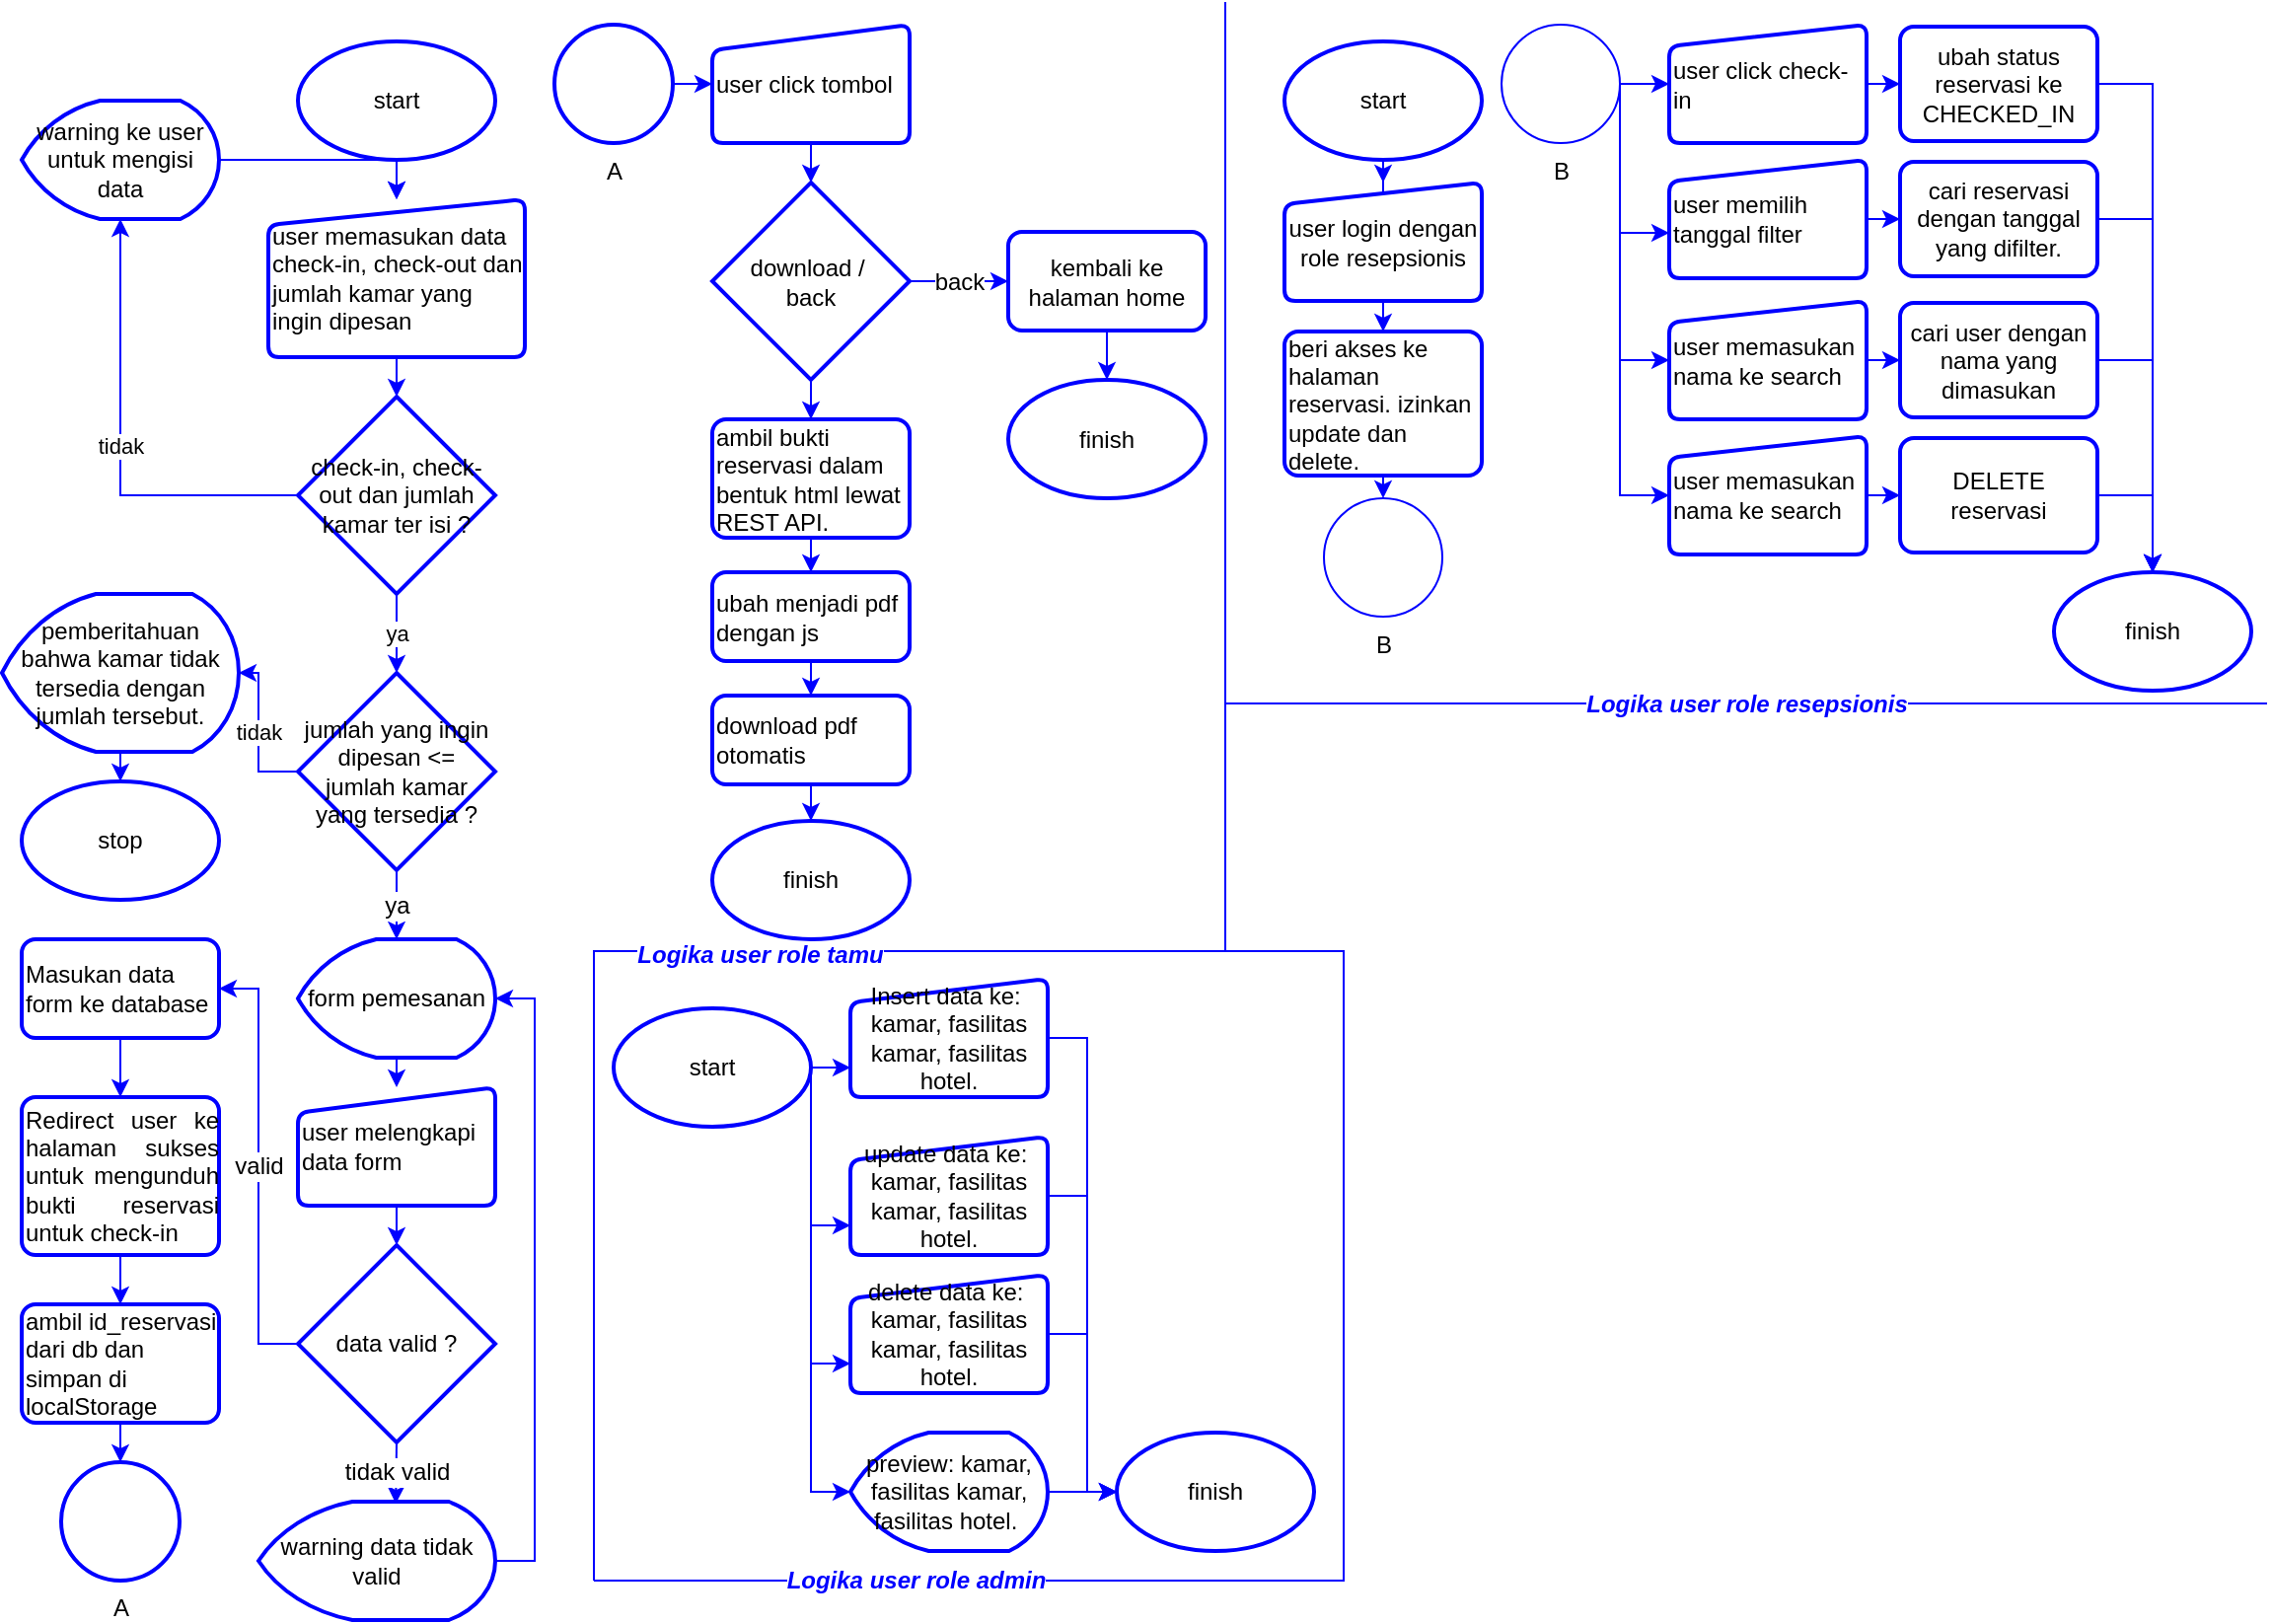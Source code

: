 <mxfile version="18.0.1" type="device"><diagram id="C5RBs43oDa-KdzZeNtuy" name="Page-1"><mxGraphModel dx="868" dy="566" grid="1" gridSize="10" guides="1" tooltips="1" connect="1" arrows="1" fold="1" page="1" pageScale="1" pageWidth="1169" pageHeight="827" math="0" shadow="0"><root><mxCell id="WIyWlLk6GJQsqaUBKTNV-0"/><mxCell id="WIyWlLk6GJQsqaUBKTNV-1" parent="WIyWlLk6GJQsqaUBKTNV-0"/><mxCell id="kZtD2EQKb5P0s9p4ibWh-6" value="tidak" style="edgeStyle=orthogonalEdgeStyle;rounded=0;orthogonalLoop=1;jettySize=auto;html=1;exitX=0;exitY=0.5;exitDx=0;exitDy=0;exitPerimeter=0;entryX=0.5;entryY=1;entryDx=0;entryDy=0;strokeColor=#0000FF;entryPerimeter=0;" parent="WIyWlLk6GJQsqaUBKTNV-1" source="kZtD2EQKb5P0s9p4ibWh-2" target="kZtD2EQKb5P0s9p4ibWh-38" edge="1"><mxGeometry relative="1" as="geometry"><mxPoint x="140" y="250" as="targetPoint"/></mxGeometry></mxCell><mxCell id="kZtD2EQKb5P0s9p4ibWh-12" value="ya" style="edgeStyle=orthogonalEdgeStyle;rounded=0;orthogonalLoop=1;jettySize=auto;html=1;exitX=0.5;exitY=1;exitDx=0;exitDy=0;exitPerimeter=0;entryX=0.5;entryY=0;entryDx=0;entryDy=0;entryPerimeter=0;strokeColor=#0000FF;" parent="WIyWlLk6GJQsqaUBKTNV-1" source="kZtD2EQKb5P0s9p4ibWh-2" target="kZtD2EQKb5P0s9p4ibWh-15" edge="1"><mxGeometry relative="1" as="geometry"><mxPoint x="220" y="329" as="targetPoint"/></mxGeometry></mxCell><mxCell id="kZtD2EQKb5P0s9p4ibWh-2" value="check-in, check-out dan jumlah kamar ter isi ?" style="strokeWidth=2;html=1;shape=mxgraph.flowchart.decision;whiteSpace=wrap;strokeColor=#0000FF;" parent="WIyWlLk6GJQsqaUBKTNV-1" vertex="1"><mxGeometry x="170" y="200" width="100" height="100" as="geometry"/></mxCell><mxCell id="kZtD2EQKb5P0s9p4ibWh-10" style="edgeStyle=orthogonalEdgeStyle;rounded=0;orthogonalLoop=1;jettySize=auto;html=1;exitX=1;exitY=0.5;exitDx=0;exitDy=0;strokeColor=#0000FF;entryX=0.5;entryY=0;entryDx=0;entryDy=0;exitPerimeter=0;" parent="WIyWlLk6GJQsqaUBKTNV-1" source="kZtD2EQKb5P0s9p4ibWh-38" target="kZtD2EQKb5P0s9p4ibWh-32" edge="1"><mxGeometry relative="1" as="geometry"><mxPoint x="140" y="130" as="targetPoint"/><mxPoint x="90" y="215" as="sourcePoint"/></mxGeometry></mxCell><mxCell id="kZtD2EQKb5P0s9p4ibWh-13" style="edgeStyle=orthogonalEdgeStyle;rounded=0;orthogonalLoop=1;jettySize=auto;html=1;exitX=0.5;exitY=1;exitDx=0;exitDy=0;strokeColor=#0000FF;" parent="WIyWlLk6GJQsqaUBKTNV-1" edge="1"><mxGeometry relative="1" as="geometry"><mxPoint x="220" y="400" as="sourcePoint"/><mxPoint x="220" y="400" as="targetPoint"/></mxGeometry></mxCell><mxCell id="kZtD2EQKb5P0s9p4ibWh-19" value="tidak" style="edgeStyle=orthogonalEdgeStyle;rounded=0;orthogonalLoop=1;jettySize=auto;html=1;exitX=0;exitY=0.5;exitDx=0;exitDy=0;exitPerimeter=0;entryX=1;entryY=0.5;entryDx=0;entryDy=0;strokeColor=#0000FF;entryPerimeter=0;" parent="WIyWlLk6GJQsqaUBKTNV-1" source="kZtD2EQKb5P0s9p4ibWh-15" target="kZtD2EQKb5P0s9p4ibWh-34" edge="1"><mxGeometry relative="1" as="geometry"><mxPoint x="140" y="390" as="targetPoint"/></mxGeometry></mxCell><mxCell id="kZtD2EQKb5P0s9p4ibWh-27" value="ya" style="edgeStyle=orthogonalEdgeStyle;rounded=0;orthogonalLoop=1;jettySize=auto;html=1;exitX=0.5;exitY=1;exitDx=0;exitDy=0;exitPerimeter=0;entryX=0.5;entryY=0;entryDx=0;entryDy=0;fontFamily=Helvetica;fontSize=12;fontColor=default;strokeColor=#0000FF;entryPerimeter=0;" parent="WIyWlLk6GJQsqaUBKTNV-1" source="kZtD2EQKb5P0s9p4ibWh-15" target="kZtD2EQKb5P0s9p4ibWh-37" edge="1"><mxGeometry relative="1" as="geometry"><mxPoint x="220" y="470" as="targetPoint"/></mxGeometry></mxCell><mxCell id="kZtD2EQKb5P0s9p4ibWh-15" value="jumlah yang ingin dipesan &amp;lt;= jumlah kamar yang tersedia ?" style="strokeWidth=2;html=1;shape=mxgraph.flowchart.decision;whiteSpace=wrap;strokeColor=#0000FF;" parent="WIyWlLk6GJQsqaUBKTNV-1" vertex="1"><mxGeometry x="170" y="340" width="100" height="100" as="geometry"/></mxCell><mxCell id="kZtD2EQKb5P0s9p4ibWh-23" style="edgeStyle=orthogonalEdgeStyle;rounded=0;orthogonalLoop=1;jettySize=auto;html=1;exitX=0.5;exitY=1;exitDx=0;exitDy=0;entryX=0.5;entryY=0;entryDx=0;entryDy=0;entryPerimeter=0;fontFamily=Helvetica;fontSize=12;fontColor=default;strokeColor=#0000FF;exitPerimeter=0;" parent="WIyWlLk6GJQsqaUBKTNV-1" source="kZtD2EQKb5P0s9p4ibWh-34" target="kZtD2EQKb5P0s9p4ibWh-20" edge="1"><mxGeometry relative="1" as="geometry"><mxPoint x="90" y="360" as="sourcePoint"/></mxGeometry></mxCell><mxCell id="kZtD2EQKb5P0s9p4ibWh-20" value="stop" style="strokeWidth=2;html=1;shape=mxgraph.flowchart.start_1;whiteSpace=wrap;strokeColor=#0000FF;" parent="WIyWlLk6GJQsqaUBKTNV-1" vertex="1"><mxGeometry x="30" y="395" width="100" height="60" as="geometry"/></mxCell><mxCell id="kZtD2EQKb5P0s9p4ibWh-29" style="edgeStyle=orthogonalEdgeStyle;rounded=0;orthogonalLoop=1;jettySize=auto;html=1;exitX=0.5;exitY=1;exitDx=0;exitDy=0;entryX=0.5;entryY=0;entryDx=0;entryDy=0;fontFamily=Helvetica;fontSize=12;fontColor=default;strokeColor=#0000FF;exitPerimeter=0;" parent="WIyWlLk6GJQsqaUBKTNV-1" source="kZtD2EQKb5P0s9p4ibWh-37" target="kZtD2EQKb5P0s9p4ibWh-30" edge="1"><mxGeometry relative="1" as="geometry"><mxPoint x="220" y="520" as="sourcePoint"/><mxPoint x="220" y="550" as="targetPoint"/></mxGeometry></mxCell><mxCell id="kZtD2EQKb5P0s9p4ibWh-42" style="edgeStyle=orthogonalEdgeStyle;rounded=0;orthogonalLoop=1;jettySize=auto;html=1;exitX=0.5;exitY=1;exitDx=0;exitDy=0;entryX=0.5;entryY=0;entryDx=0;entryDy=0;entryPerimeter=0;fontFamily=Helvetica;fontSize=12;fontColor=default;strokeColor=#0000FF;" parent="WIyWlLk6GJQsqaUBKTNV-1" source="kZtD2EQKb5P0s9p4ibWh-30" target="kZtD2EQKb5P0s9p4ibWh-41" edge="1"><mxGeometry relative="1" as="geometry"/></mxCell><mxCell id="kZtD2EQKb5P0s9p4ibWh-30" value="&lt;span style=&quot;&quot;&gt;user melengkapi data form&lt;/span&gt;" style="html=1;strokeWidth=2;shape=manualInput;whiteSpace=wrap;rounded=1;size=13;arcSize=11;fontFamily=Helvetica;fontSize=12;fontColor=default;fillColor=default;align=left;strokeColor=#0000FF;" parent="WIyWlLk6GJQsqaUBKTNV-1" vertex="1"><mxGeometry x="170" y="550" width="100" height="60" as="geometry"/></mxCell><mxCell id="kZtD2EQKb5P0s9p4ibWh-36" style="edgeStyle=orthogonalEdgeStyle;rounded=0;orthogonalLoop=1;jettySize=auto;html=1;exitX=0.5;exitY=1;exitDx=0;exitDy=0;entryX=0.5;entryY=0;entryDx=0;entryDy=0;entryPerimeter=0;fontFamily=Helvetica;fontSize=12;fontColor=default;strokeColor=#0000FF;" parent="WIyWlLk6GJQsqaUBKTNV-1" source="kZtD2EQKb5P0s9p4ibWh-32" target="kZtD2EQKb5P0s9p4ibWh-2" edge="1"><mxGeometry relative="1" as="geometry"/></mxCell><mxCell id="kZtD2EQKb5P0s9p4ibWh-32" value="&lt;span style=&quot;background-color: initial;&quot;&gt;user memasukan data check-&lt;/span&gt;&lt;span style=&quot;background-color: initial;&quot;&gt;in,&amp;nbsp;&lt;/span&gt;&lt;span style=&quot;background-color: initial;&quot;&gt;check-out dan jumlah kamar&amp;nbsp;&lt;/span&gt;&lt;span style=&quot;background-color: initial;&quot;&gt;yang ingin dipesan&lt;/span&gt;" style="html=1;strokeWidth=2;shape=manualInput;whiteSpace=wrap;rounded=1;size=13;arcSize=11;fontFamily=Helvetica;fontSize=12;fontColor=default;fillColor=default;align=left;strokeColor=#0000FF;" parent="WIyWlLk6GJQsqaUBKTNV-1" vertex="1"><mxGeometry x="155" y="100" width="130" height="80" as="geometry"/></mxCell><mxCell id="kZtD2EQKb5P0s9p4ibWh-33" style="edgeStyle=orthogonalEdgeStyle;rounded=0;orthogonalLoop=1;jettySize=auto;html=1;exitX=0.5;exitY=1;exitDx=0;exitDy=0;exitPerimeter=0;entryX=0.5;entryY=0;entryDx=0;entryDy=0;fontFamily=Helvetica;fontSize=12;fontColor=default;strokeColor=#0000FF;" parent="WIyWlLk6GJQsqaUBKTNV-1" source="kZtD2EQKb5P0s9p4ibWh-0" target="kZtD2EQKb5P0s9p4ibWh-32" edge="1"><mxGeometry relative="1" as="geometry"/></mxCell><mxCell id="kZtD2EQKb5P0s9p4ibWh-0" value="start" style="strokeWidth=2;html=1;shape=mxgraph.flowchart.start_1;whiteSpace=wrap;strokeColor=#0000FF;" parent="WIyWlLk6GJQsqaUBKTNV-1" vertex="1"><mxGeometry x="170" y="20" width="100" height="60" as="geometry"/></mxCell><mxCell id="kZtD2EQKb5P0s9p4ibWh-34" value="&lt;span style=&quot;&quot;&gt;pemberitahuan bahwa kamar tidak tersedia dengan jumlah tersebut.&lt;/span&gt;" style="strokeWidth=2;html=1;shape=mxgraph.flowchart.display;whiteSpace=wrap;fontFamily=Helvetica;fontSize=12;fontColor=default;fillColor=default;align=center;strokeColor=#0000FF;" parent="WIyWlLk6GJQsqaUBKTNV-1" vertex="1"><mxGeometry x="20" y="300" width="120" height="80" as="geometry"/></mxCell><mxCell id="kZtD2EQKb5P0s9p4ibWh-37" value="&lt;span style=&quot;text-align: left;&quot;&gt;form pemesanan&lt;/span&gt;" style="strokeWidth=2;html=1;shape=mxgraph.flowchart.display;whiteSpace=wrap;fontFamily=Helvetica;fontSize=12;fontColor=default;fillColor=default;strokeColor=#0000FF;" parent="WIyWlLk6GJQsqaUBKTNV-1" vertex="1"><mxGeometry x="170" y="475" width="100" height="60" as="geometry"/></mxCell><mxCell id="kZtD2EQKb5P0s9p4ibWh-38" value="&lt;span style=&quot;&quot;&gt;warning ke user untuk mengisi data&lt;/span&gt;" style="strokeWidth=2;html=1;shape=mxgraph.flowchart.display;whiteSpace=wrap;fontFamily=Helvetica;fontSize=12;fontColor=default;fillColor=default;strokeColor=#0000FF;" parent="WIyWlLk6GJQsqaUBKTNV-1" vertex="1"><mxGeometry x="30" y="50" width="100" height="60" as="geometry"/></mxCell><mxCell id="kZtD2EQKb5P0s9p4ibWh-44" style="edgeStyle=orthogonalEdgeStyle;rounded=0;orthogonalLoop=1;jettySize=auto;html=1;exitX=0.5;exitY=1;exitDx=0;exitDy=0;entryX=0.5;entryY=0;entryDx=0;entryDy=0;fontFamily=Helvetica;fontSize=12;fontColor=default;strokeColor=#0000FF;" parent="WIyWlLk6GJQsqaUBKTNV-1" source="kZtD2EQKb5P0s9p4ibWh-39" target="kZtD2EQKb5P0s9p4ibWh-40" edge="1"><mxGeometry relative="1" as="geometry"/></mxCell><mxCell id="kZtD2EQKb5P0s9p4ibWh-39" value="Masukan data form ke database" style="rounded=1;whiteSpace=wrap;html=1;absoluteArcSize=1;arcSize=14;strokeWidth=2;fontFamily=Helvetica;fontSize=12;fontColor=default;fillColor=default;strokeColor=#0000FF;align=left;" parent="WIyWlLk6GJQsqaUBKTNV-1" vertex="1"><mxGeometry x="30" y="475" width="100" height="50" as="geometry"/></mxCell><mxCell id="kZtD2EQKb5P0s9p4ibWh-68" style="edgeStyle=orthogonalEdgeStyle;rounded=0;orthogonalLoop=1;jettySize=auto;html=1;exitX=0.5;exitY=1;exitDx=0;exitDy=0;fontFamily=Helvetica;fontSize=12;fontColor=default;strokeColor=#0000FF;" parent="WIyWlLk6GJQsqaUBKTNV-1" source="kZtD2EQKb5P0s9p4ibWh-40" target="kZtD2EQKb5P0s9p4ibWh-67" edge="1"><mxGeometry relative="1" as="geometry"/></mxCell><mxCell id="kZtD2EQKb5P0s9p4ibWh-40" value="&lt;div style=&quot;text-align: justify;&quot;&gt;&lt;span style=&quot;background-color: initial;&quot;&gt;Redirect user ke halaman sukses untuk mengunduh bukti reservasi untuk check-in&lt;/span&gt;&lt;/div&gt;" style="rounded=1;whiteSpace=wrap;html=1;absoluteArcSize=1;arcSize=14;strokeWidth=2;fontFamily=Helvetica;fontSize=12;fontColor=default;fillColor=default;strokeColor=#0000FF;align=left;" parent="WIyWlLk6GJQsqaUBKTNV-1" vertex="1"><mxGeometry x="30" y="555" width="100" height="80" as="geometry"/></mxCell><mxCell id="kZtD2EQKb5P0s9p4ibWh-43" value="valid" style="edgeStyle=orthogonalEdgeStyle;rounded=0;orthogonalLoop=1;jettySize=auto;html=1;exitX=0;exitY=0.5;exitDx=0;exitDy=0;exitPerimeter=0;entryX=1;entryY=0.5;entryDx=0;entryDy=0;fontFamily=Helvetica;fontSize=12;fontColor=default;strokeColor=#0000FF;" parent="WIyWlLk6GJQsqaUBKTNV-1" source="kZtD2EQKb5P0s9p4ibWh-41" target="kZtD2EQKb5P0s9p4ibWh-39" edge="1"><mxGeometry relative="1" as="geometry"/></mxCell><mxCell id="kZtD2EQKb5P0s9p4ibWh-48" value="tidak valid" style="edgeStyle=orthogonalEdgeStyle;rounded=0;orthogonalLoop=1;jettySize=auto;html=1;exitX=0.5;exitY=1;exitDx=0;exitDy=0;exitPerimeter=0;fontFamily=Helvetica;fontSize=12;fontColor=default;strokeColor=#0000FF;entryX=0.58;entryY=0.017;entryDx=0;entryDy=0;entryPerimeter=0;" parent="WIyWlLk6GJQsqaUBKTNV-1" source="kZtD2EQKb5P0s9p4ibWh-41" target="kZtD2EQKb5P0s9p4ibWh-47" edge="1"><mxGeometry relative="1" as="geometry"><mxPoint x="220" y="750" as="targetPoint"/></mxGeometry></mxCell><mxCell id="kZtD2EQKb5P0s9p4ibWh-41" value="data valid ?" style="strokeWidth=2;html=1;shape=mxgraph.flowchart.decision;whiteSpace=wrap;rounded=1;fontFamily=Helvetica;fontSize=12;fontColor=default;fillColor=default;strokeColor=#0000FF;" parent="WIyWlLk6GJQsqaUBKTNV-1" vertex="1"><mxGeometry x="170" y="630" width="100" height="100" as="geometry"/></mxCell><mxCell id="kZtD2EQKb5P0s9p4ibWh-45" value="A" style="verticalLabelPosition=bottom;verticalAlign=top;html=1;shape=mxgraph.flowchart.on-page_reference;rounded=1;fontFamily=Helvetica;fontSize=12;fontColor=default;strokeColor=#0000FF;strokeWidth=2;fillColor=default;" parent="WIyWlLk6GJQsqaUBKTNV-1" vertex="1"><mxGeometry x="50" y="740" width="60" height="60" as="geometry"/></mxCell><mxCell id="kZtD2EQKb5P0s9p4ibWh-50" style="edgeStyle=orthogonalEdgeStyle;rounded=0;orthogonalLoop=1;jettySize=auto;html=1;exitX=1;exitY=0.5;exitDx=0;exitDy=0;exitPerimeter=0;entryX=1;entryY=0.5;entryDx=0;entryDy=0;entryPerimeter=0;fontFamily=Helvetica;fontSize=12;fontColor=default;strokeColor=#0000FF;" parent="WIyWlLk6GJQsqaUBKTNV-1" source="kZtD2EQKb5P0s9p4ibWh-47" target="kZtD2EQKb5P0s9p4ibWh-37" edge="1"><mxGeometry relative="1" as="geometry"><mxPoint x="270" y="780" as="sourcePoint"/></mxGeometry></mxCell><mxCell id="kZtD2EQKb5P0s9p4ibWh-47" value="warning data tidak valid" style="strokeWidth=2;html=1;shape=mxgraph.flowchart.display;whiteSpace=wrap;rounded=1;fontFamily=Helvetica;fontSize=12;fontColor=default;fillColor=default;strokeColor=#0000FF;" parent="WIyWlLk6GJQsqaUBKTNV-1" vertex="1"><mxGeometry x="150" y="760" width="120" height="60" as="geometry"/></mxCell><mxCell id="kZtD2EQKb5P0s9p4ibWh-58" style="edgeStyle=orthogonalEdgeStyle;rounded=0;orthogonalLoop=1;jettySize=auto;html=1;exitX=1;exitY=0.5;exitDx=0;exitDy=0;exitPerimeter=0;entryX=0;entryY=0.5;entryDx=0;entryDy=0;fontFamily=Helvetica;fontSize=12;fontColor=default;strokeColor=#0000FF;" parent="WIyWlLk6GJQsqaUBKTNV-1" source="kZtD2EQKb5P0s9p4ibWh-52" target="kZtD2EQKb5P0s9p4ibWh-55" edge="1"><mxGeometry relative="1" as="geometry"/></mxCell><mxCell id="kZtD2EQKb5P0s9p4ibWh-52" value="A" style="verticalLabelPosition=bottom;verticalAlign=top;html=1;shape=mxgraph.flowchart.on-page_reference;rounded=1;fontFamily=Helvetica;fontSize=12;fontColor=default;strokeColor=#0000FF;strokeWidth=2;fillColor=default;" parent="WIyWlLk6GJQsqaUBKTNV-1" vertex="1"><mxGeometry x="300" y="11.5" width="60" height="60" as="geometry"/></mxCell><mxCell id="kZtD2EQKb5P0s9p4ibWh-62" style="edgeStyle=orthogonalEdgeStyle;rounded=0;orthogonalLoop=1;jettySize=auto;html=1;exitX=0.5;exitY=1;exitDx=0;exitDy=0;entryX=0.5;entryY=0;entryDx=0;entryDy=0;entryPerimeter=0;fontFamily=Helvetica;fontSize=12;fontColor=default;strokeColor=#0000FF;" parent="WIyWlLk6GJQsqaUBKTNV-1" source="kZtD2EQKb5P0s9p4ibWh-55" target="kZtD2EQKb5P0s9p4ibWh-59" edge="1"><mxGeometry relative="1" as="geometry"/></mxCell><mxCell id="kZtD2EQKb5P0s9p4ibWh-55" value="user click tombol" style="html=1;strokeWidth=2;shape=manualInput;whiteSpace=wrap;rounded=1;size=13;arcSize=11;fontFamily=Helvetica;fontSize=12;fontColor=default;fillColor=default;align=left;strokeColor=#0000FF;" parent="WIyWlLk6GJQsqaUBKTNV-1" vertex="1"><mxGeometry x="380" y="11.5" width="100" height="60" as="geometry"/></mxCell><mxCell id="kZtD2EQKb5P0s9p4ibWh-63" value="back" style="edgeStyle=orthogonalEdgeStyle;rounded=0;orthogonalLoop=1;jettySize=auto;html=1;exitX=1;exitY=0.5;exitDx=0;exitDy=0;exitPerimeter=0;entryX=0;entryY=0.5;entryDx=0;entryDy=0;fontFamily=Helvetica;fontSize=12;fontColor=default;strokeColor=#0000FF;" parent="WIyWlLk6GJQsqaUBKTNV-1" source="kZtD2EQKb5P0s9p4ibWh-59" target="kZtD2EQKb5P0s9p4ibWh-61" edge="1"><mxGeometry relative="1" as="geometry"/></mxCell><mxCell id="kZtD2EQKb5P0s9p4ibWh-70" style="edgeStyle=orthogonalEdgeStyle;rounded=0;orthogonalLoop=1;jettySize=auto;html=1;exitX=0.5;exitY=1;exitDx=0;exitDy=0;exitPerimeter=0;entryX=0.5;entryY=0;entryDx=0;entryDy=0;fontFamily=Helvetica;fontSize=12;fontColor=default;strokeColor=#0000FF;" parent="WIyWlLk6GJQsqaUBKTNV-1" source="kZtD2EQKb5P0s9p4ibWh-59" target="kZtD2EQKb5P0s9p4ibWh-66" edge="1"><mxGeometry relative="1" as="geometry"/></mxCell><mxCell id="kZtD2EQKb5P0s9p4ibWh-59" value="download /&amp;nbsp;&lt;br&gt;back" style="strokeWidth=2;html=1;shape=mxgraph.flowchart.decision;whiteSpace=wrap;rounded=1;fontFamily=Helvetica;fontSize=12;fontColor=default;fillColor=default;strokeColor=#0000FF;" parent="WIyWlLk6GJQsqaUBKTNV-1" vertex="1"><mxGeometry x="380" y="91.5" width="100" height="100" as="geometry"/></mxCell><mxCell id="kZtD2EQKb5P0s9p4ibWh-60" value="finish" style="strokeWidth=2;html=1;shape=mxgraph.flowchart.start_1;whiteSpace=wrap;rounded=1;fontFamily=Helvetica;fontSize=12;fontColor=default;fillColor=default;strokeColor=#0000FF;" parent="WIyWlLk6GJQsqaUBKTNV-1" vertex="1"><mxGeometry x="530" y="191.5" width="100" height="60" as="geometry"/></mxCell><mxCell id="kZtD2EQKb5P0s9p4ibWh-65" style="edgeStyle=orthogonalEdgeStyle;rounded=0;orthogonalLoop=1;jettySize=auto;html=1;exitX=0.5;exitY=1;exitDx=0;exitDy=0;fontFamily=Helvetica;fontSize=12;fontColor=default;strokeColor=#0000FF;" parent="WIyWlLk6GJQsqaUBKTNV-1" source="kZtD2EQKb5P0s9p4ibWh-61" target="kZtD2EQKb5P0s9p4ibWh-60" edge="1"><mxGeometry relative="1" as="geometry"/></mxCell><mxCell id="kZtD2EQKb5P0s9p4ibWh-61" value="kembali ke halaman home" style="rounded=1;whiteSpace=wrap;html=1;absoluteArcSize=1;arcSize=14;strokeWidth=2;fontFamily=Helvetica;fontSize=12;fontColor=default;fillColor=default;strokeColor=#0000FF;" parent="WIyWlLk6GJQsqaUBKTNV-1" vertex="1"><mxGeometry x="530" y="116.5" width="100" height="50" as="geometry"/></mxCell><mxCell id="kZtD2EQKb5P0s9p4ibWh-72" style="edgeStyle=orthogonalEdgeStyle;rounded=0;orthogonalLoop=1;jettySize=auto;html=1;exitX=0.5;exitY=1;exitDx=0;exitDy=0;entryX=0.5;entryY=0;entryDx=0;entryDy=0;fontFamily=Helvetica;fontSize=12;fontColor=default;strokeColor=#0000FF;" parent="WIyWlLk6GJQsqaUBKTNV-1" source="kZtD2EQKb5P0s9p4ibWh-66" target="kZtD2EQKb5P0s9p4ibWh-71" edge="1"><mxGeometry relative="1" as="geometry"/></mxCell><mxCell id="kZtD2EQKb5P0s9p4ibWh-66" value="ambil bukti reservasi dalam bentuk html lewat REST API." style="rounded=1;whiteSpace=wrap;html=1;absoluteArcSize=1;arcSize=14;strokeWidth=2;fontFamily=Helvetica;fontSize=12;fontColor=default;fillColor=default;align=left;strokeColor=#0000FF;" parent="WIyWlLk6GJQsqaUBKTNV-1" vertex="1"><mxGeometry x="380" y="211.5" width="100" height="60" as="geometry"/></mxCell><mxCell id="kZtD2EQKb5P0s9p4ibWh-69" style="edgeStyle=orthogonalEdgeStyle;rounded=0;orthogonalLoop=1;jettySize=auto;html=1;exitX=0.5;exitY=1;exitDx=0;exitDy=0;fontFamily=Helvetica;fontSize=12;fontColor=default;strokeColor=#0000FF;" parent="WIyWlLk6GJQsqaUBKTNV-1" source="kZtD2EQKb5P0s9p4ibWh-67" target="kZtD2EQKb5P0s9p4ibWh-45" edge="1"><mxGeometry relative="1" as="geometry"/></mxCell><mxCell id="kZtD2EQKb5P0s9p4ibWh-67" value="ambil id_reservasi dari db dan simpan di localStorage" style="rounded=1;whiteSpace=wrap;html=1;absoluteArcSize=1;arcSize=14;strokeWidth=2;fontFamily=Helvetica;fontSize=12;fontColor=default;fillColor=default;align=left;strokeColor=#0000FF;" parent="WIyWlLk6GJQsqaUBKTNV-1" vertex="1"><mxGeometry x="30" y="660" width="100" height="60" as="geometry"/></mxCell><mxCell id="kZtD2EQKb5P0s9p4ibWh-75" style="edgeStyle=orthogonalEdgeStyle;rounded=0;orthogonalLoop=1;jettySize=auto;html=1;exitX=0.5;exitY=1;exitDx=0;exitDy=0;entryX=0.5;entryY=0;entryDx=0;entryDy=0;fontFamily=Helvetica;fontSize=12;fontColor=default;strokeColor=#0000FF;" parent="WIyWlLk6GJQsqaUBKTNV-1" source="kZtD2EQKb5P0s9p4ibWh-71" target="kZtD2EQKb5P0s9p4ibWh-74" edge="1"><mxGeometry relative="1" as="geometry"/></mxCell><mxCell id="kZtD2EQKb5P0s9p4ibWh-71" value="ubah menjadi pdf dengan js" style="rounded=1;whiteSpace=wrap;html=1;absoluteArcSize=1;arcSize=14;strokeWidth=2;fontFamily=Helvetica;fontSize=12;fontColor=default;fillColor=default;align=left;strokeColor=#0000FF;" parent="WIyWlLk6GJQsqaUBKTNV-1" vertex="1"><mxGeometry x="380" y="289" width="100" height="45" as="geometry"/></mxCell><mxCell id="kZtD2EQKb5P0s9p4ibWh-77" style="edgeStyle=orthogonalEdgeStyle;rounded=0;orthogonalLoop=1;jettySize=auto;html=1;exitX=0.5;exitY=1;exitDx=0;exitDy=0;entryX=0.5;entryY=0;entryDx=0;entryDy=0;entryPerimeter=0;fontFamily=Helvetica;fontSize=12;fontColor=default;strokeColor=#0000FF;" parent="WIyWlLk6GJQsqaUBKTNV-1" source="kZtD2EQKb5P0s9p4ibWh-74" target="kZtD2EQKb5P0s9p4ibWh-76" edge="1"><mxGeometry relative="1" as="geometry"/></mxCell><mxCell id="kZtD2EQKb5P0s9p4ibWh-74" value="download pdf otomatis" style="rounded=1;whiteSpace=wrap;html=1;absoluteArcSize=1;arcSize=14;strokeWidth=2;fontFamily=Helvetica;fontSize=12;fontColor=default;fillColor=default;align=left;strokeColor=#0000FF;" parent="WIyWlLk6GJQsqaUBKTNV-1" vertex="1"><mxGeometry x="380" y="351.5" width="100" height="45" as="geometry"/></mxCell><mxCell id="kZtD2EQKb5P0s9p4ibWh-76" value="finish" style="strokeWidth=2;html=1;shape=mxgraph.flowchart.start_1;whiteSpace=wrap;rounded=1;fontFamily=Helvetica;fontSize=12;fontColor=default;fillColor=default;strokeColor=#0000FF;" parent="WIyWlLk6GJQsqaUBKTNV-1" vertex="1"><mxGeometry x="380" y="415" width="100" height="60" as="geometry"/></mxCell><mxCell id="kZtD2EQKb5P0s9p4ibWh-78" value="" style="endArrow=none;html=1;rounded=0;fontFamily=Helvetica;fontSize=12;fontColor=default;strokeColor=#0000FF;" parent="WIyWlLk6GJQsqaUBKTNV-1" edge="1"><mxGeometry width="50" height="50" relative="1" as="geometry"><mxPoint x="320" y="800" as="sourcePoint"/><mxPoint x="640" as="targetPoint"/><Array as="points"><mxPoint x="320" y="481"/><mxPoint x="640" y="481"/></Array></mxGeometry></mxCell><mxCell id="kZtD2EQKb5P0s9p4ibWh-80" value="&lt;b&gt;&lt;i&gt;Logika user role tamu&lt;/i&gt;&lt;/b&gt;" style="edgeLabel;html=1;align=center;verticalAlign=middle;resizable=0;points=[];fontSize=12;fontFamily=Helvetica;fontColor=#0000FF;" parent="kZtD2EQKb5P0s9p4ibWh-78" vertex="1" connectable="0"><mxGeometry x="-0.28" y="-2" relative="1" as="geometry"><mxPoint as="offset"/></mxGeometry></mxCell><mxCell id="iNCELwrXz9eCBmlKWXn2-1" style="edgeStyle=orthogonalEdgeStyle;rounded=0;orthogonalLoop=1;jettySize=auto;html=1;exitX=0.5;exitY=1;exitDx=0;exitDy=0;exitPerimeter=0;strokeColor=#0000FF;" parent="WIyWlLk6GJQsqaUBKTNV-1" source="kZtD2EQKb5P0s9p4ibWh-81" target="iNCELwrXz9eCBmlKWXn2-4" edge="1"><mxGeometry relative="1" as="geometry"><mxPoint x="720" y="92" as="targetPoint"/></mxGeometry></mxCell><mxCell id="kZtD2EQKb5P0s9p4ibWh-81" value="&lt;font color=&quot;#000000&quot;&gt;start&lt;/font&gt;" style="strokeWidth=2;html=1;shape=mxgraph.flowchart.start_1;whiteSpace=wrap;rounded=1;fontFamily=Helvetica;fontSize=12;fontColor=#0000FF;fillColor=default;strokeColor=#0000FF;" parent="WIyWlLk6GJQsqaUBKTNV-1" vertex="1"><mxGeometry x="670" y="20" width="100" height="60" as="geometry"/></mxCell><mxCell id="iNCELwrXz9eCBmlKWXn2-3" style="edgeStyle=orthogonalEdgeStyle;rounded=0;orthogonalLoop=1;jettySize=auto;html=1;exitX=0.5;exitY=1;exitDx=0;exitDy=0;strokeColor=#0000FF;" parent="WIyWlLk6GJQsqaUBKTNV-1" source="iNCELwrXz9eCBmlKWXn2-4" target="iNCELwrXz9eCBmlKWXn2-2" edge="1"><mxGeometry relative="1" as="geometry"><mxPoint x="720" y="152" as="sourcePoint"/></mxGeometry></mxCell><mxCell id="iNCELwrXz9eCBmlKWXn2-6" style="edgeStyle=orthogonalEdgeStyle;rounded=0;orthogonalLoop=1;jettySize=auto;html=1;exitX=0.5;exitY=1;exitDx=0;exitDy=0;entryX=0.5;entryY=0;entryDx=0;entryDy=0;entryPerimeter=0;strokeColor=#0000FF;" parent="WIyWlLk6GJQsqaUBKTNV-1" source="iNCELwrXz9eCBmlKWXn2-2" target="iNCELwrXz9eCBmlKWXn2-10" edge="1"><mxGeometry relative="1" as="geometry"><mxPoint x="690" y="290" as="targetPoint"/></mxGeometry></mxCell><mxCell id="iNCELwrXz9eCBmlKWXn2-2" value="beri akses ke halaman reservasi. izinkan update dan delete." style="rounded=1;whiteSpace=wrap;html=1;absoluteArcSize=1;arcSize=14;strokeWidth=2;align=left;strokeColor=#0000FF;" parent="WIyWlLk6GJQsqaUBKTNV-1" vertex="1"><mxGeometry x="670" y="167" width="100" height="73" as="geometry"/></mxCell><mxCell id="iNCELwrXz9eCBmlKWXn2-4" value="&lt;span style=&quot;text-align: left;&quot;&gt;user login dengan role resepsionis&lt;/span&gt;" style="html=1;strokeWidth=2;shape=manualInput;whiteSpace=wrap;rounded=1;size=11;arcSize=11;strokeColor=#0000FF;" parent="WIyWlLk6GJQsqaUBKTNV-1" vertex="1"><mxGeometry x="670" y="91.5" width="100" height="60" as="geometry"/></mxCell><mxCell id="iNCELwrXz9eCBmlKWXn2-28" style="edgeStyle=orthogonalEdgeStyle;rounded=0;orthogonalLoop=1;jettySize=auto;html=1;exitX=1;exitY=0.5;exitDx=0;exitDy=0;entryX=0;entryY=0.5;entryDx=0;entryDy=0;strokeColor=#0000FF;" parent="WIyWlLk6GJQsqaUBKTNV-1" source="iNCELwrXz9eCBmlKWXn2-5" target="iNCELwrXz9eCBmlKWXn2-16" edge="1"><mxGeometry relative="1" as="geometry"/></mxCell><mxCell id="iNCELwrXz9eCBmlKWXn2-5" value="user click check-in" style="html=1;strokeWidth=2;shape=manualInput;whiteSpace=wrap;rounded=1;size=11;arcSize=11;align=left;strokeColor=#0000FF;" parent="WIyWlLk6GJQsqaUBKTNV-1" vertex="1"><mxGeometry x="865" y="11.5" width="100" height="60" as="geometry"/></mxCell><mxCell id="iNCELwrXz9eCBmlKWXn2-27" style="edgeStyle=orthogonalEdgeStyle;rounded=0;orthogonalLoop=1;jettySize=auto;html=1;exitX=1;exitY=0.5;exitDx=0;exitDy=0;entryX=0;entryY=0.5;entryDx=0;entryDy=0;strokeColor=#0000FF;" parent="WIyWlLk6GJQsqaUBKTNV-1" source="iNCELwrXz9eCBmlKWXn2-9" target="iNCELwrXz9eCBmlKWXn2-19" edge="1"><mxGeometry relative="1" as="geometry"/></mxCell><mxCell id="iNCELwrXz9eCBmlKWXn2-9" value="user memilih tanggal filter" style="html=1;strokeWidth=2;shape=manualInput;whiteSpace=wrap;rounded=1;size=11;arcSize=11;align=left;strokeColor=#0000FF;" parent="WIyWlLk6GJQsqaUBKTNV-1" vertex="1"><mxGeometry x="865" y="80" width="100" height="60" as="geometry"/></mxCell><mxCell id="iNCELwrXz9eCBmlKWXn2-10" value="B" style="verticalLabelPosition=bottom;verticalAlign=top;html=1;shape=mxgraph.flowchart.on-page_reference;strokeColor=#0000FF;" parent="WIyWlLk6GJQsqaUBKTNV-1" vertex="1"><mxGeometry x="690" y="251.5" width="60" height="60" as="geometry"/></mxCell><mxCell id="iNCELwrXz9eCBmlKWXn2-13" style="edgeStyle=orthogonalEdgeStyle;rounded=0;orthogonalLoop=1;jettySize=auto;html=1;exitX=1;exitY=0.5;exitDx=0;exitDy=0;exitPerimeter=0;strokeColor=#0000FF;" parent="WIyWlLk6GJQsqaUBKTNV-1" source="iNCELwrXz9eCBmlKWXn2-11" target="iNCELwrXz9eCBmlKWXn2-5" edge="1"><mxGeometry relative="1" as="geometry"/></mxCell><mxCell id="iNCELwrXz9eCBmlKWXn2-14" style="edgeStyle=orthogonalEdgeStyle;rounded=0;orthogonalLoop=1;jettySize=auto;html=1;exitX=1;exitY=0.5;exitDx=0;exitDy=0;exitPerimeter=0;entryX=0;entryY=0.617;entryDx=0;entryDy=0;entryPerimeter=0;strokeColor=#0000FF;" parent="WIyWlLk6GJQsqaUBKTNV-1" source="iNCELwrXz9eCBmlKWXn2-11" target="iNCELwrXz9eCBmlKWXn2-9" edge="1"><mxGeometry relative="1" as="geometry"><Array as="points"><mxPoint x="840" y="117"/></Array></mxGeometry></mxCell><mxCell id="iNCELwrXz9eCBmlKWXn2-15" style="edgeStyle=orthogonalEdgeStyle;rounded=0;orthogonalLoop=1;jettySize=auto;html=1;exitX=1;exitY=0.5;exitDx=0;exitDy=0;exitPerimeter=0;entryX=0;entryY=0.5;entryDx=0;entryDy=0;strokeColor=#0000FF;" parent="WIyWlLk6GJQsqaUBKTNV-1" source="iNCELwrXz9eCBmlKWXn2-11" target="iNCELwrXz9eCBmlKWXn2-12" edge="1"><mxGeometry relative="1" as="geometry"><Array as="points"><mxPoint x="840" y="182"/></Array></mxGeometry></mxCell><mxCell id="iNCELwrXz9eCBmlKWXn2-18" style="edgeStyle=orthogonalEdgeStyle;rounded=0;orthogonalLoop=1;jettySize=auto;html=1;exitX=1;exitY=0.5;exitDx=0;exitDy=0;exitPerimeter=0;entryX=0;entryY=0.5;entryDx=0;entryDy=0;strokeColor=#0000FF;" parent="WIyWlLk6GJQsqaUBKTNV-1" source="iNCELwrXz9eCBmlKWXn2-11" target="iNCELwrXz9eCBmlKWXn2-17" edge="1"><mxGeometry relative="1" as="geometry"><Array as="points"><mxPoint x="840" y="250"/></Array></mxGeometry></mxCell><mxCell id="iNCELwrXz9eCBmlKWXn2-11" value="B" style="verticalLabelPosition=bottom;verticalAlign=top;html=1;shape=mxgraph.flowchart.on-page_reference;strokeColor=#0000FF;" parent="WIyWlLk6GJQsqaUBKTNV-1" vertex="1"><mxGeometry x="780" y="11.5" width="60" height="60" as="geometry"/></mxCell><mxCell id="iNCELwrXz9eCBmlKWXn2-26" style="edgeStyle=orthogonalEdgeStyle;rounded=0;orthogonalLoop=1;jettySize=auto;html=1;exitX=1;exitY=0.5;exitDx=0;exitDy=0;entryX=0;entryY=0.5;entryDx=0;entryDy=0;strokeColor=#0000FF;" parent="WIyWlLk6GJQsqaUBKTNV-1" source="iNCELwrXz9eCBmlKWXn2-12" target="iNCELwrXz9eCBmlKWXn2-20" edge="1"><mxGeometry relative="1" as="geometry"/></mxCell><mxCell id="iNCELwrXz9eCBmlKWXn2-12" value="user memasukan nama ke search" style="html=1;strokeWidth=2;shape=manualInput;whiteSpace=wrap;rounded=1;size=11;arcSize=11;align=left;strokeColor=#0000FF;" parent="WIyWlLk6GJQsqaUBKTNV-1" vertex="1"><mxGeometry x="865" y="151.5" width="100" height="60" as="geometry"/></mxCell><mxCell id="iNCELwrXz9eCBmlKWXn2-32" style="edgeStyle=orthogonalEdgeStyle;rounded=0;orthogonalLoop=1;jettySize=auto;html=1;exitX=1;exitY=0.5;exitDx=0;exitDy=0;entryX=0.5;entryY=0;entryDx=0;entryDy=0;entryPerimeter=0;fontSize=12;fontColor=#000000;strokeColor=#0000FF;" parent="WIyWlLk6GJQsqaUBKTNV-1" source="iNCELwrXz9eCBmlKWXn2-16" target="iNCELwrXz9eCBmlKWXn2-31" edge="1"><mxGeometry relative="1" as="geometry"/></mxCell><mxCell id="iNCELwrXz9eCBmlKWXn2-16" value="ubah status reservasi ke CHECKED_IN" style="rounded=1;whiteSpace=wrap;html=1;absoluteArcSize=1;arcSize=14;strokeWidth=2;strokeColor=#0000FF;" parent="WIyWlLk6GJQsqaUBKTNV-1" vertex="1"><mxGeometry x="982" y="12.5" width="100" height="58" as="geometry"/></mxCell><mxCell id="iNCELwrXz9eCBmlKWXn2-25" style="edgeStyle=orthogonalEdgeStyle;rounded=0;orthogonalLoop=1;jettySize=auto;html=1;exitX=1;exitY=0.5;exitDx=0;exitDy=0;entryX=0;entryY=0.5;entryDx=0;entryDy=0;strokeColor=#0000FF;" parent="WIyWlLk6GJQsqaUBKTNV-1" source="iNCELwrXz9eCBmlKWXn2-17" target="iNCELwrXz9eCBmlKWXn2-21" edge="1"><mxGeometry relative="1" as="geometry"/></mxCell><mxCell id="iNCELwrXz9eCBmlKWXn2-17" value="user memasukan nama ke search" style="html=1;strokeWidth=2;shape=manualInput;whiteSpace=wrap;rounded=1;size=11;arcSize=11;align=left;strokeColor=#0000FF;" parent="WIyWlLk6GJQsqaUBKTNV-1" vertex="1"><mxGeometry x="865" y="220" width="100" height="60" as="geometry"/></mxCell><mxCell id="iNCELwrXz9eCBmlKWXn2-33" style="edgeStyle=orthogonalEdgeStyle;rounded=0;orthogonalLoop=1;jettySize=auto;html=1;exitX=1;exitY=0.5;exitDx=0;exitDy=0;fontSize=12;fontColor=#000000;strokeColor=#0000FF;entryX=0.5;entryY=0;entryDx=0;entryDy=0;entryPerimeter=0;" parent="WIyWlLk6GJQsqaUBKTNV-1" source="iNCELwrXz9eCBmlKWXn2-19" target="iNCELwrXz9eCBmlKWXn2-31" edge="1"><mxGeometry relative="1" as="geometry"><mxPoint x="1110" y="120" as="targetPoint"/></mxGeometry></mxCell><mxCell id="iNCELwrXz9eCBmlKWXn2-19" value="cari reservasi dengan tanggal yang difilter." style="rounded=1;whiteSpace=wrap;html=1;absoluteArcSize=1;arcSize=14;strokeWidth=2;strokeColor=#0000FF;" parent="WIyWlLk6GJQsqaUBKTNV-1" vertex="1"><mxGeometry x="982" y="81" width="100" height="58" as="geometry"/></mxCell><mxCell id="iNCELwrXz9eCBmlKWXn2-34" style="edgeStyle=orthogonalEdgeStyle;rounded=0;orthogonalLoop=1;jettySize=auto;html=1;exitX=1;exitY=0.5;exitDx=0;exitDy=0;entryX=0.5;entryY=0;entryDx=0;entryDy=0;entryPerimeter=0;fontSize=12;fontColor=#000000;strokeColor=#0000FF;" parent="WIyWlLk6GJQsqaUBKTNV-1" source="iNCELwrXz9eCBmlKWXn2-20" target="iNCELwrXz9eCBmlKWXn2-31" edge="1"><mxGeometry relative="1" as="geometry"/></mxCell><mxCell id="iNCELwrXz9eCBmlKWXn2-20" value="cari user dengan nama yang dimasukan" style="rounded=1;whiteSpace=wrap;html=1;absoluteArcSize=1;arcSize=14;strokeWidth=2;strokeColor=#0000FF;" parent="WIyWlLk6GJQsqaUBKTNV-1" vertex="1"><mxGeometry x="982" y="152.5" width="100" height="58" as="geometry"/></mxCell><mxCell id="iNCELwrXz9eCBmlKWXn2-35" style="edgeStyle=orthogonalEdgeStyle;rounded=0;orthogonalLoop=1;jettySize=auto;html=1;exitX=1;exitY=0.5;exitDx=0;exitDy=0;entryX=0.5;entryY=0;entryDx=0;entryDy=0;entryPerimeter=0;fontSize=12;fontColor=#000000;strokeColor=#0000FF;" parent="WIyWlLk6GJQsqaUBKTNV-1" source="iNCELwrXz9eCBmlKWXn2-21" target="iNCELwrXz9eCBmlKWXn2-31" edge="1"><mxGeometry relative="1" as="geometry"/></mxCell><mxCell id="iNCELwrXz9eCBmlKWXn2-21" value="DELETE reservasi" style="rounded=1;whiteSpace=wrap;html=1;absoluteArcSize=1;arcSize=14;strokeWidth=2;strokeColor=#0000FF;" parent="WIyWlLk6GJQsqaUBKTNV-1" vertex="1"><mxGeometry x="982" y="221" width="100" height="58" as="geometry"/></mxCell><mxCell id="iNCELwrXz9eCBmlKWXn2-29" value="&lt;font size=&quot;1&quot; color=&quot;#0000ff&quot;&gt;&lt;b style=&quot;font-size: 12px;&quot;&gt;&lt;i&gt;Logika user role resepsionis&lt;/i&gt;&lt;/b&gt;&lt;/font&gt;" style="endArrow=none;html=1;rounded=0;strokeColor=#0000FF;" parent="WIyWlLk6GJQsqaUBKTNV-1" edge="1"><mxGeometry width="50" height="50" relative="1" as="geometry"><mxPoint x="640" y="355.5" as="sourcePoint"/><mxPoint x="1168" y="355.5" as="targetPoint"/></mxGeometry></mxCell><mxCell id="nUW5u2bXg1Nxb5M146WG-6" style="edgeStyle=orthogonalEdgeStyle;rounded=0;orthogonalLoop=1;jettySize=auto;html=1;exitX=1;exitY=0.5;exitDx=0;exitDy=0;exitPerimeter=0;entryX=0;entryY=0.75;entryDx=0;entryDy=0;strokeColor=#0000FF;" parent="WIyWlLk6GJQsqaUBKTNV-1" source="iNCELwrXz9eCBmlKWXn2-30" target="nUW5u2bXg1Nxb5M146WG-0" edge="1"><mxGeometry relative="1" as="geometry"/></mxCell><mxCell id="nUW5u2bXg1Nxb5M146WG-7" style="edgeStyle=orthogonalEdgeStyle;rounded=0;orthogonalLoop=1;jettySize=auto;html=1;exitX=1;exitY=0.5;exitDx=0;exitDy=0;exitPerimeter=0;entryX=0;entryY=0.75;entryDx=0;entryDy=0;strokeColor=#0000FF;" parent="WIyWlLk6GJQsqaUBKTNV-1" source="iNCELwrXz9eCBmlKWXn2-30" target="nUW5u2bXg1Nxb5M146WG-1" edge="1"><mxGeometry relative="1" as="geometry"><Array as="points"><mxPoint x="430" y="620"/></Array></mxGeometry></mxCell><mxCell id="nUW5u2bXg1Nxb5M146WG-8" style="edgeStyle=orthogonalEdgeStyle;rounded=0;orthogonalLoop=1;jettySize=auto;html=1;exitX=1;exitY=0.5;exitDx=0;exitDy=0;exitPerimeter=0;entryX=0;entryY=0.75;entryDx=0;entryDy=0;strokeColor=#0000FF;" parent="WIyWlLk6GJQsqaUBKTNV-1" source="iNCELwrXz9eCBmlKWXn2-30" target="nUW5u2bXg1Nxb5M146WG-3" edge="1"><mxGeometry relative="1" as="geometry"><Array as="points"><mxPoint x="430" y="690"/></Array></mxGeometry></mxCell><mxCell id="nUW5u2bXg1Nxb5M146WG-9" style="edgeStyle=orthogonalEdgeStyle;rounded=0;orthogonalLoop=1;jettySize=auto;html=1;exitX=1;exitY=0.5;exitDx=0;exitDy=0;exitPerimeter=0;entryX=0;entryY=0.5;entryDx=0;entryDy=0;entryPerimeter=0;strokeColor=#0000FF;" parent="WIyWlLk6GJQsqaUBKTNV-1" source="iNCELwrXz9eCBmlKWXn2-30" target="nUW5u2bXg1Nxb5M146WG-5" edge="1"><mxGeometry relative="1" as="geometry"><Array as="points"><mxPoint x="430" y="755"/></Array></mxGeometry></mxCell><mxCell id="iNCELwrXz9eCBmlKWXn2-30" value="&lt;font color=&quot;#000000&quot;&gt;start&lt;/font&gt;" style="strokeWidth=2;html=1;shape=mxgraph.flowchart.start_1;whiteSpace=wrap;fontSize=12;fontColor=#0000FF;strokeColor=#0000FF;" parent="WIyWlLk6GJQsqaUBKTNV-1" vertex="1"><mxGeometry x="330" y="510" width="100" height="60" as="geometry"/></mxCell><mxCell id="iNCELwrXz9eCBmlKWXn2-31" value="finish" style="strokeWidth=2;html=1;shape=mxgraph.flowchart.start_1;whiteSpace=wrap;fontSize=12;fontColor=#000000;strokeColor=#0000FF;" parent="WIyWlLk6GJQsqaUBKTNV-1" vertex="1"><mxGeometry x="1060" y="289" width="100" height="60" as="geometry"/></mxCell><mxCell id="iNCELwrXz9eCBmlKWXn2-36" value="&lt;font color=&quot;#0000ff&quot;&gt;&lt;b&gt;&lt;i&gt;Logika user role admin&lt;/i&gt;&lt;/b&gt;&lt;/font&gt;" style="endArrow=none;html=1;rounded=0;fontSize=12;fontColor=#000000;strokeColor=#0000FF;" parent="WIyWlLk6GJQsqaUBKTNV-1" edge="1"><mxGeometry x="-0.577" width="50" height="50" relative="1" as="geometry"><mxPoint x="320" y="800" as="sourcePoint"/><mxPoint x="630" y="481" as="targetPoint"/><Array as="points"><mxPoint x="700" y="800"/><mxPoint x="700" y="481"/></Array><mxPoint as="offset"/></mxGeometry></mxCell><mxCell id="nUW5u2bXg1Nxb5M146WG-10" style="edgeStyle=orthogonalEdgeStyle;rounded=0;orthogonalLoop=1;jettySize=auto;html=1;exitX=1;exitY=0.5;exitDx=0;exitDy=0;entryX=0;entryY=0.5;entryDx=0;entryDy=0;entryPerimeter=0;strokeColor=#0000FF;" parent="WIyWlLk6GJQsqaUBKTNV-1" source="nUW5u2bXg1Nxb5M146WG-0" target="nUW5u2bXg1Nxb5M146WG-4" edge="1"><mxGeometry relative="1" as="geometry"><Array as="points"><mxPoint x="570" y="525"/></Array></mxGeometry></mxCell><mxCell id="nUW5u2bXg1Nxb5M146WG-0" value="Insert data ke:&amp;nbsp;&lt;br&gt;kamar, fasilitas kamar, fasilitas hotel." style="html=1;strokeWidth=2;shape=manualInput;whiteSpace=wrap;rounded=1;size=12;arcSize=11;strokeColor=#0000FF;" parent="WIyWlLk6GJQsqaUBKTNV-1" vertex="1"><mxGeometry x="450" y="495" width="100" height="60" as="geometry"/></mxCell><mxCell id="nUW5u2bXg1Nxb5M146WG-11" style="edgeStyle=orthogonalEdgeStyle;rounded=0;orthogonalLoop=1;jettySize=auto;html=1;exitX=1;exitY=0.5;exitDx=0;exitDy=0;entryX=0;entryY=0.5;entryDx=0;entryDy=0;entryPerimeter=0;strokeColor=#0000FF;" parent="WIyWlLk6GJQsqaUBKTNV-1" source="nUW5u2bXg1Nxb5M146WG-1" target="nUW5u2bXg1Nxb5M146WG-4" edge="1"><mxGeometry relative="1" as="geometry"><Array as="points"><mxPoint x="570" y="605"/><mxPoint x="570" y="755"/></Array></mxGeometry></mxCell><mxCell id="nUW5u2bXg1Nxb5M146WG-1" value="&lt;span style=&quot;&quot;&gt;update data ke:&amp;nbsp;&lt;/span&gt;&lt;br style=&quot;&quot;&gt;&lt;span style=&quot;&quot;&gt;kamar, fasilitas kamar, fasilitas hotel.&lt;/span&gt;" style="html=1;strokeWidth=2;shape=manualInput;whiteSpace=wrap;rounded=1;size=12;arcSize=11;strokeColor=#0000FF;" parent="WIyWlLk6GJQsqaUBKTNV-1" vertex="1"><mxGeometry x="450" y="575" width="100" height="60" as="geometry"/></mxCell><mxCell id="nUW5u2bXg1Nxb5M146WG-13" style="edgeStyle=orthogonalEdgeStyle;rounded=0;orthogonalLoop=1;jettySize=auto;html=1;exitX=1;exitY=0.5;exitDx=0;exitDy=0;entryX=0;entryY=0.5;entryDx=0;entryDy=0;entryPerimeter=0;strokeColor=#0000FF;" parent="WIyWlLk6GJQsqaUBKTNV-1" source="nUW5u2bXg1Nxb5M146WG-3" target="nUW5u2bXg1Nxb5M146WG-4" edge="1"><mxGeometry relative="1" as="geometry"><Array as="points"><mxPoint x="570" y="675"/><mxPoint x="570" y="755"/></Array></mxGeometry></mxCell><mxCell id="nUW5u2bXg1Nxb5M146WG-3" value="&lt;span style=&quot;&quot;&gt;delete data ke:&amp;nbsp;&lt;/span&gt;&lt;br style=&quot;&quot;&gt;&lt;span style=&quot;&quot;&gt;kamar, fasilitas kamar, fasilitas hotel.&lt;/span&gt;" style="html=1;strokeWidth=2;shape=manualInput;whiteSpace=wrap;rounded=1;size=12;arcSize=11;strokeColor=#0000FF;" parent="WIyWlLk6GJQsqaUBKTNV-1" vertex="1"><mxGeometry x="450" y="645" width="100" height="60" as="geometry"/></mxCell><mxCell id="nUW5u2bXg1Nxb5M146WG-4" value="&lt;font color=&quot;#000000&quot;&gt;finish&lt;/font&gt;" style="strokeWidth=2;html=1;shape=mxgraph.flowchart.start_1;whiteSpace=wrap;fontSize=12;fontColor=#0000FF;strokeColor=#0000FF;" parent="WIyWlLk6GJQsqaUBKTNV-1" vertex="1"><mxGeometry x="585" y="725" width="100" height="60" as="geometry"/></mxCell><mxCell id="nUW5u2bXg1Nxb5M146WG-12" style="edgeStyle=orthogonalEdgeStyle;rounded=0;orthogonalLoop=1;jettySize=auto;html=1;exitX=1;exitY=0.5;exitDx=0;exitDy=0;exitPerimeter=0;entryX=0;entryY=0.5;entryDx=0;entryDy=0;entryPerimeter=0;strokeColor=#0000FF;" parent="WIyWlLk6GJQsqaUBKTNV-1" source="nUW5u2bXg1Nxb5M146WG-5" target="nUW5u2bXg1Nxb5M146WG-4" edge="1"><mxGeometry relative="1" as="geometry"/></mxCell><mxCell id="nUW5u2bXg1Nxb5M146WG-5" value="preview: kamar, fasilitas kamar, fasilitas hotel.&amp;nbsp;" style="strokeWidth=2;html=1;shape=mxgraph.flowchart.display;whiteSpace=wrap;strokeColor=#0000FF;" parent="WIyWlLk6GJQsqaUBKTNV-1" vertex="1"><mxGeometry x="450" y="725" width="100" height="60" as="geometry"/></mxCell></root></mxGraphModel></diagram></mxfile>